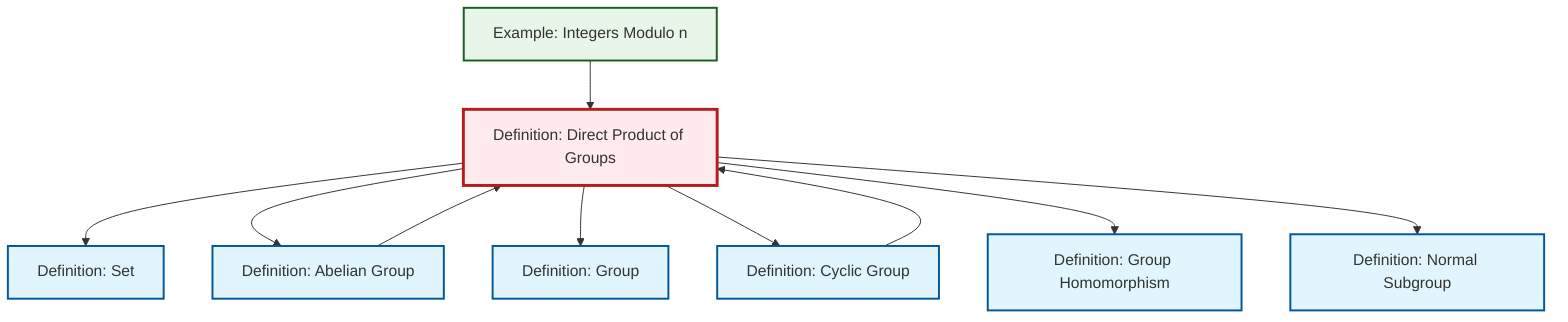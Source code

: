 graph TD
    classDef definition fill:#e1f5fe,stroke:#01579b,stroke-width:2px
    classDef theorem fill:#f3e5f5,stroke:#4a148c,stroke-width:2px
    classDef axiom fill:#fff3e0,stroke:#e65100,stroke-width:2px
    classDef example fill:#e8f5e9,stroke:#1b5e20,stroke-width:2px
    classDef current fill:#ffebee,stroke:#b71c1c,stroke-width:3px
    def-homomorphism["Definition: Group Homomorphism"]:::definition
    ex-quotient-integers-mod-n["Example: Integers Modulo n"]:::example
    def-cyclic-group["Definition: Cyclic Group"]:::definition
    def-set["Definition: Set"]:::definition
    def-direct-product["Definition: Direct Product of Groups"]:::definition
    def-group["Definition: Group"]:::definition
    def-abelian-group["Definition: Abelian Group"]:::definition
    def-normal-subgroup["Definition: Normal Subgroup"]:::definition
    def-direct-product --> def-set
    ex-quotient-integers-mod-n --> def-direct-product
    def-direct-product --> def-abelian-group
    def-cyclic-group --> def-direct-product
    def-direct-product --> def-group
    def-direct-product --> def-cyclic-group
    def-direct-product --> def-homomorphism
    def-direct-product --> def-normal-subgroup
    def-abelian-group --> def-direct-product
    class def-direct-product current